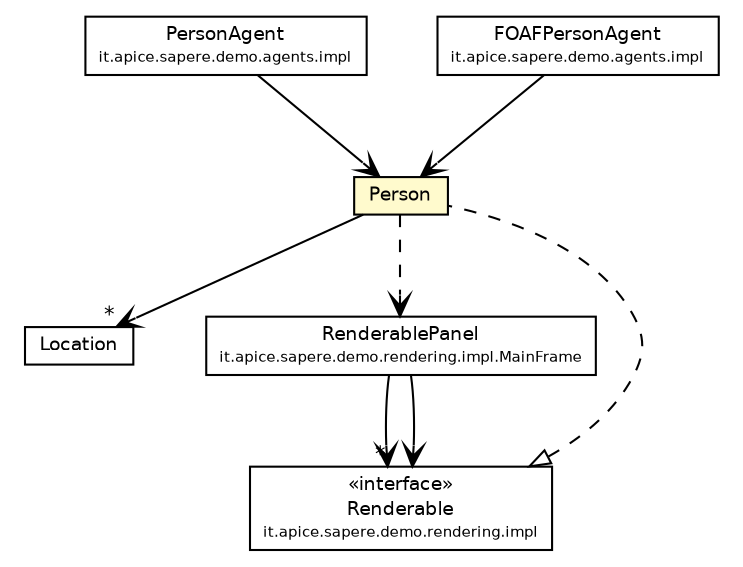 #!/usr/local/bin/dot
#
# Class diagram 
# Generated by UmlGraph version 4.4 (http://www.spinellis.gr/sw/umlgraph)
#

digraph G {
	edge [fontname="Helvetica",fontsize=10,labelfontname="Helvetica",labelfontsize=10];
	node [fontname="Helvetica",fontsize=10,shape=plaintext];
	// it.apice.sapere.demo.agents.impl.PersonAgent
	c72476 [label=<<table border="0" cellborder="1" cellspacing="0" cellpadding="2" port="p" href="../../agents/impl/PersonAgent.html">
		<tr><td><table border="0" cellspacing="0" cellpadding="1">
			<tr><td> PersonAgent </td></tr>
			<tr><td><font point-size="7.0"> it.apice.sapere.demo.agents.impl </font></td></tr>
		</table></td></tr>
		</table>>, fontname="Helvetica", fontcolor="black", fontsize=9.0];
	// it.apice.sapere.demo.agents.impl.FOAFPersonAgent
	c72477 [label=<<table border="0" cellborder="1" cellspacing="0" cellpadding="2" port="p" href="../../agents/impl/FOAFPersonAgent.html">
		<tr><td><table border="0" cellspacing="0" cellpadding="1">
			<tr><td> FOAFPersonAgent </td></tr>
			<tr><td><font point-size="7.0"> it.apice.sapere.demo.agents.impl </font></td></tr>
		</table></td></tr>
		</table>>, fontname="Helvetica", fontcolor="black", fontsize=9.0];
	// it.apice.sapere.demo.objs.impl.Person
	c72484 [label=<<table border="0" cellborder="1" cellspacing="0" cellpadding="2" port="p" bgcolor="lemonChiffon" href="./Person.html">
		<tr><td><table border="0" cellspacing="0" cellpadding="1">
			<tr><td> Person </td></tr>
		</table></td></tr>
		</table>>, fontname="Helvetica", fontcolor="black", fontsize=9.0];
	// it.apice.sapere.demo.objs.impl.Location
	c72485 [label=<<table border="0" cellborder="1" cellspacing="0" cellpadding="2" port="p" href="./Location.html">
		<tr><td><table border="0" cellspacing="0" cellpadding="1">
			<tr><td> Location </td></tr>
		</table></td></tr>
		</table>>, fontname="Helvetica", fontcolor="black", fontsize=9.0];
	// it.apice.sapere.demo.rendering.impl.Renderable
	c72487 [label=<<table border="0" cellborder="1" cellspacing="0" cellpadding="2" port="p" href="../../rendering/impl/Renderable.html">
		<tr><td><table border="0" cellspacing="0" cellpadding="1">
			<tr><td> &laquo;interface&raquo; </td></tr>
			<tr><td> Renderable </td></tr>
			<tr><td><font point-size="7.0"> it.apice.sapere.demo.rendering.impl </font></td></tr>
		</table></td></tr>
		</table>>, fontname="Helvetica", fontcolor="black", fontsize=9.0];
	// it.apice.sapere.demo.rendering.impl.MainFrame.RenderablePanel
	c72489 [label=<<table border="0" cellborder="1" cellspacing="0" cellpadding="2" port="p" href="../../rendering/impl/MainFrame.RenderablePanel.html">
		<tr><td><table border="0" cellspacing="0" cellpadding="1">
			<tr><td> RenderablePanel </td></tr>
			<tr><td><font point-size="7.0"> it.apice.sapere.demo.rendering.impl.MainFrame </font></td></tr>
		</table></td></tr>
		</table>>, fontname="Helvetica", fontcolor="black", fontsize=9.0];
	//it.apice.sapere.demo.objs.impl.Person implements it.apice.sapere.demo.rendering.impl.Renderable
	c72487:p -> c72484:p [dir=back,arrowtail=empty,style=dashed];
	// it.apice.sapere.demo.agents.impl.PersonAgent NAVASSOC it.apice.sapere.demo.objs.impl.Person
	c72476:p -> c72484:p [taillabel="", label="", headlabel="", fontname="Helvetica", fontcolor="black", fontsize=10.0, color="black", arrowhead=open];
	// it.apice.sapere.demo.agents.impl.FOAFPersonAgent NAVASSOC it.apice.sapere.demo.objs.impl.Person
	c72477:p -> c72484:p [taillabel="", label="", headlabel="", fontname="Helvetica", fontcolor="black", fontsize=10.0, color="black", arrowhead=open];
	// it.apice.sapere.demo.objs.impl.Person NAVASSOC it.apice.sapere.demo.objs.impl.Location
	c72484:p -> c72485:p [taillabel="", label="", headlabel="*", fontname="Helvetica", fontcolor="black", fontsize=10.0, color="black", arrowhead=open];
	// it.apice.sapere.demo.rendering.impl.MainFrame.RenderablePanel NAVASSOC it.apice.sapere.demo.rendering.impl.Renderable
	c72489:p -> c72487:p [taillabel="", label="", headlabel="*", fontname="Helvetica", fontcolor="black", fontsize=10.0, color="black", arrowhead=open];
	// it.apice.sapere.demo.rendering.impl.MainFrame.RenderablePanel NAVASSOC it.apice.sapere.demo.rendering.impl.Renderable
	c72489:p -> c72487:p [taillabel="", label="", headlabel="", fontname="Helvetica", fontcolor="black", fontsize=10.0, color="black", arrowhead=open];
	// it.apice.sapere.demo.objs.impl.Person DEPEND it.apice.sapere.demo.rendering.impl.MainFrame.RenderablePanel
	c72484:p -> c72489:p [taillabel="", label="", headlabel="", fontname="Helvetica", fontcolor="black", fontsize=10.0, color="black", arrowhead=open, style=dashed];
}

